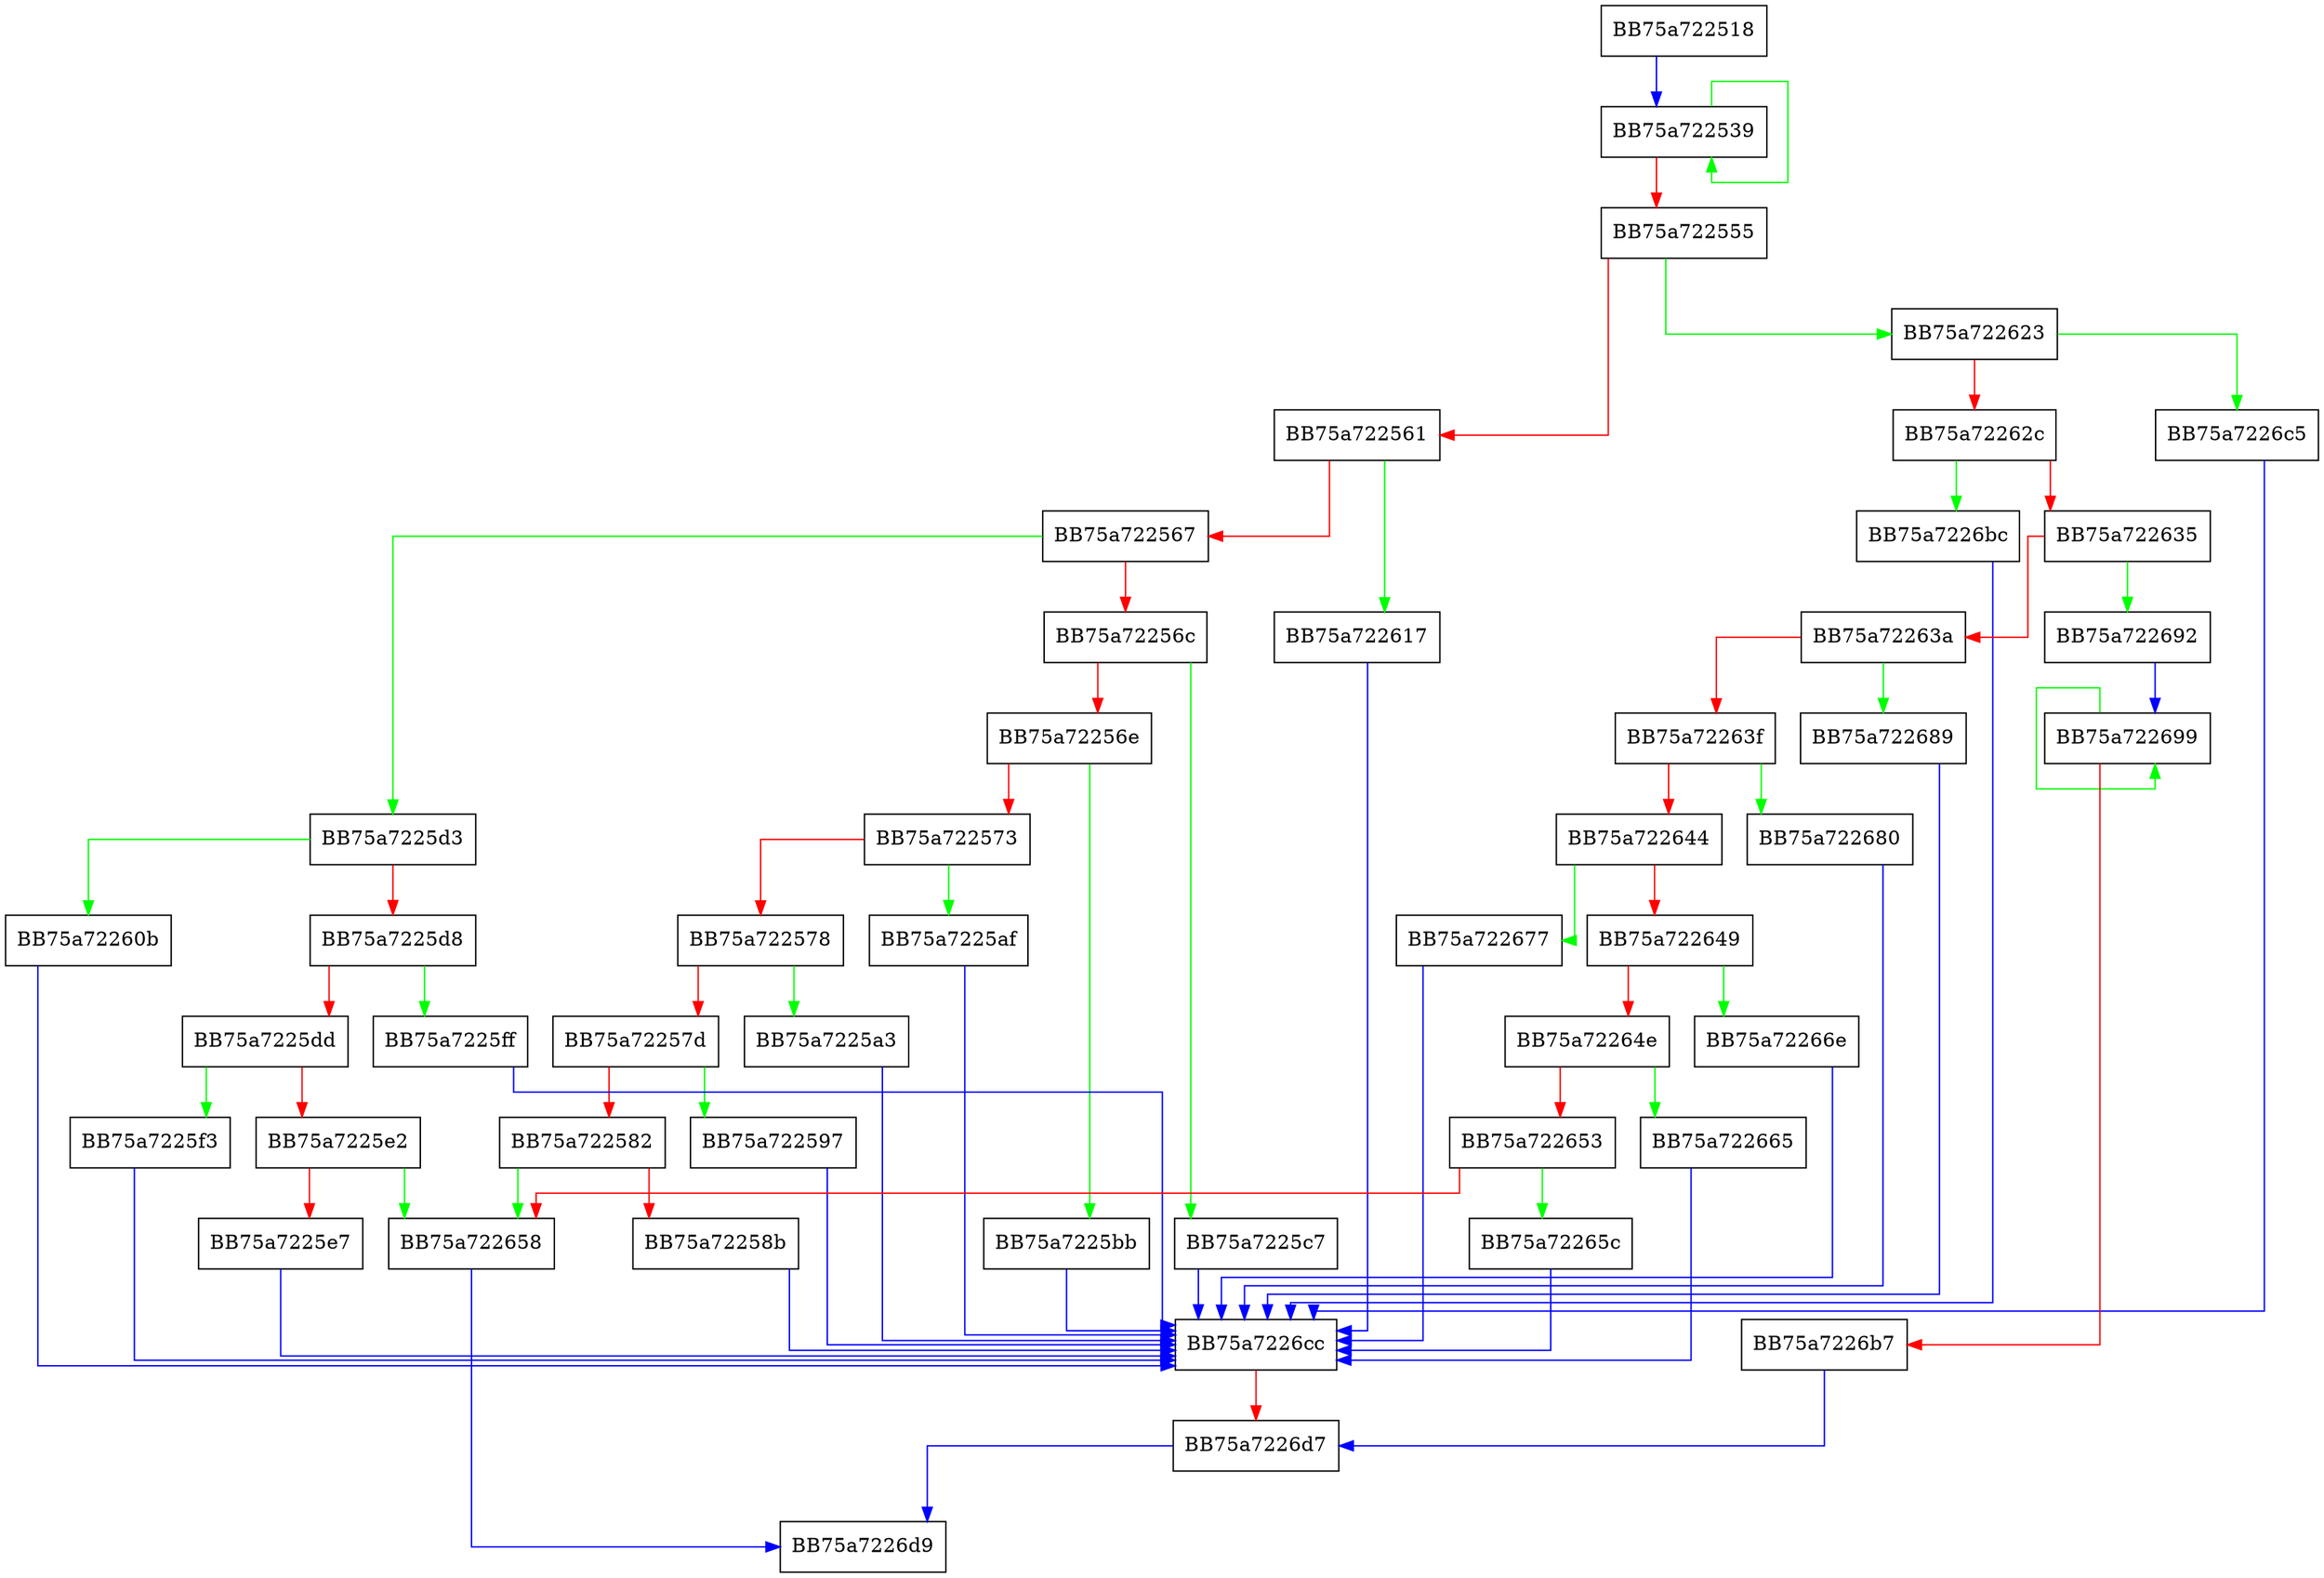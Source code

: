 digraph GetBasicTypeClassKey {
  node [shape="box"];
  graph [splines=ortho];
  BB75a722518 -> BB75a722539 [color="blue"];
  BB75a722539 -> BB75a722539 [color="green"];
  BB75a722539 -> BB75a722555 [color="red"];
  BB75a722555 -> BB75a722623 [color="green"];
  BB75a722555 -> BB75a722561 [color="red"];
  BB75a722561 -> BB75a722617 [color="green"];
  BB75a722561 -> BB75a722567 [color="red"];
  BB75a722567 -> BB75a7225d3 [color="green"];
  BB75a722567 -> BB75a72256c [color="red"];
  BB75a72256c -> BB75a7225c7 [color="green"];
  BB75a72256c -> BB75a72256e [color="red"];
  BB75a72256e -> BB75a7225bb [color="green"];
  BB75a72256e -> BB75a722573 [color="red"];
  BB75a722573 -> BB75a7225af [color="green"];
  BB75a722573 -> BB75a722578 [color="red"];
  BB75a722578 -> BB75a7225a3 [color="green"];
  BB75a722578 -> BB75a72257d [color="red"];
  BB75a72257d -> BB75a722597 [color="green"];
  BB75a72257d -> BB75a722582 [color="red"];
  BB75a722582 -> BB75a722658 [color="green"];
  BB75a722582 -> BB75a72258b [color="red"];
  BB75a72258b -> BB75a7226cc [color="blue"];
  BB75a722597 -> BB75a7226cc [color="blue"];
  BB75a7225a3 -> BB75a7226cc [color="blue"];
  BB75a7225af -> BB75a7226cc [color="blue"];
  BB75a7225bb -> BB75a7226cc [color="blue"];
  BB75a7225c7 -> BB75a7226cc [color="blue"];
  BB75a7225d3 -> BB75a72260b [color="green"];
  BB75a7225d3 -> BB75a7225d8 [color="red"];
  BB75a7225d8 -> BB75a7225ff [color="green"];
  BB75a7225d8 -> BB75a7225dd [color="red"];
  BB75a7225dd -> BB75a7225f3 [color="green"];
  BB75a7225dd -> BB75a7225e2 [color="red"];
  BB75a7225e2 -> BB75a722658 [color="green"];
  BB75a7225e2 -> BB75a7225e7 [color="red"];
  BB75a7225e7 -> BB75a7226cc [color="blue"];
  BB75a7225f3 -> BB75a7226cc [color="blue"];
  BB75a7225ff -> BB75a7226cc [color="blue"];
  BB75a72260b -> BB75a7226cc [color="blue"];
  BB75a722617 -> BB75a7226cc [color="blue"];
  BB75a722623 -> BB75a7226c5 [color="green"];
  BB75a722623 -> BB75a72262c [color="red"];
  BB75a72262c -> BB75a7226bc [color="green"];
  BB75a72262c -> BB75a722635 [color="red"];
  BB75a722635 -> BB75a722692 [color="green"];
  BB75a722635 -> BB75a72263a [color="red"];
  BB75a72263a -> BB75a722689 [color="green"];
  BB75a72263a -> BB75a72263f [color="red"];
  BB75a72263f -> BB75a722680 [color="green"];
  BB75a72263f -> BB75a722644 [color="red"];
  BB75a722644 -> BB75a722677 [color="green"];
  BB75a722644 -> BB75a722649 [color="red"];
  BB75a722649 -> BB75a72266e [color="green"];
  BB75a722649 -> BB75a72264e [color="red"];
  BB75a72264e -> BB75a722665 [color="green"];
  BB75a72264e -> BB75a722653 [color="red"];
  BB75a722653 -> BB75a72265c [color="green"];
  BB75a722653 -> BB75a722658 [color="red"];
  BB75a722658 -> BB75a7226d9 [color="blue"];
  BB75a72265c -> BB75a7226cc [color="blue"];
  BB75a722665 -> BB75a7226cc [color="blue"];
  BB75a72266e -> BB75a7226cc [color="blue"];
  BB75a722677 -> BB75a7226cc [color="blue"];
  BB75a722680 -> BB75a7226cc [color="blue"];
  BB75a722689 -> BB75a7226cc [color="blue"];
  BB75a722692 -> BB75a722699 [color="blue"];
  BB75a722699 -> BB75a722699 [color="green"];
  BB75a722699 -> BB75a7226b7 [color="red"];
  BB75a7226b7 -> BB75a7226d7 [color="blue"];
  BB75a7226bc -> BB75a7226cc [color="blue"];
  BB75a7226c5 -> BB75a7226cc [color="blue"];
  BB75a7226cc -> BB75a7226d7 [color="red"];
  BB75a7226d7 -> BB75a7226d9 [color="blue"];
}